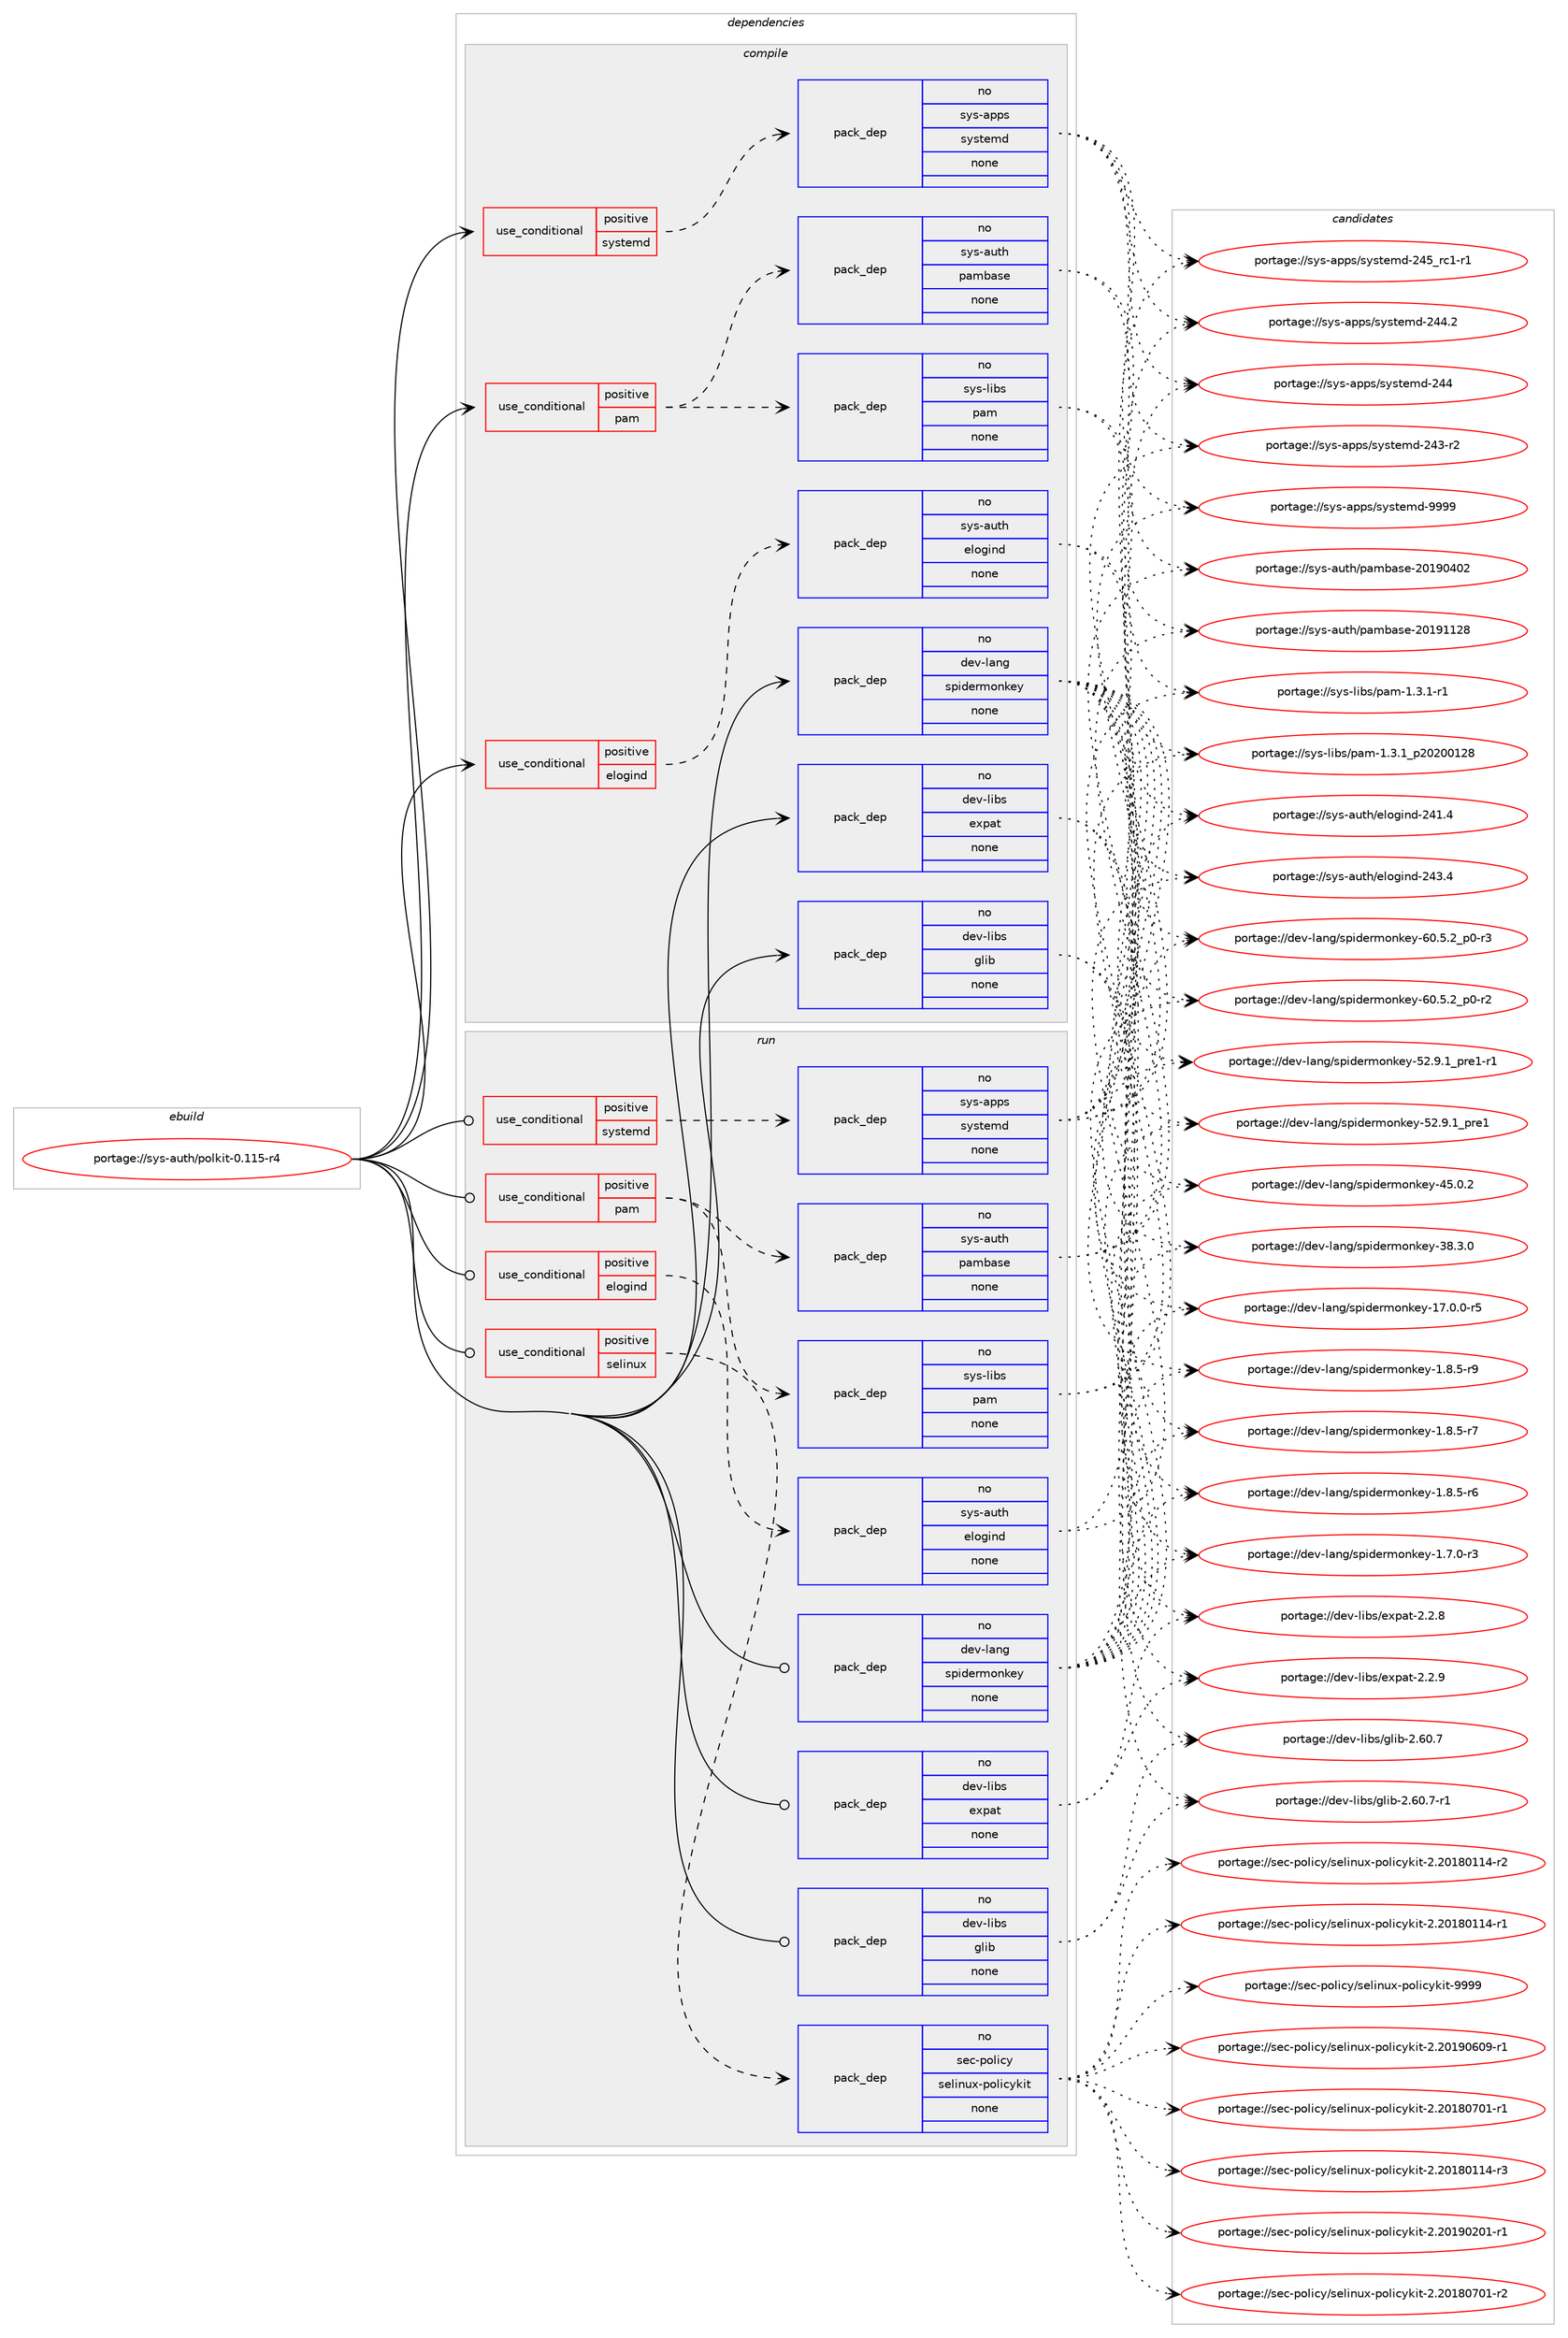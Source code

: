 digraph prolog {

# *************
# Graph options
# *************

newrank=true;
concentrate=true;
compound=true;
graph [rankdir=LR,fontname=Helvetica,fontsize=10,ranksep=1.5];#, ranksep=2.5, nodesep=0.2];
edge  [arrowhead=vee];
node  [fontname=Helvetica,fontsize=10];

# **********
# The ebuild
# **********

subgraph cluster_leftcol {
color=gray;
rank=same;
label=<<i>ebuild</i>>;
id [label="portage://sys-auth/polkit-0.115-r4", color=red, width=4, href="../sys-auth/polkit-0.115-r4.svg"];
}

# ****************
# The dependencies
# ****************

subgraph cluster_midcol {
color=gray;
label=<<i>dependencies</i>>;
subgraph cluster_compile {
fillcolor="#eeeeee";
style=filled;
label=<<i>compile</i>>;
subgraph cond12266 {
dependency59321 [label=<<TABLE BORDER="0" CELLBORDER="1" CELLSPACING="0" CELLPADDING="4"><TR><TD ROWSPAN="3" CELLPADDING="10">use_conditional</TD></TR><TR><TD>positive</TD></TR><TR><TD>elogind</TD></TR></TABLE>>, shape=none, color=red];
subgraph pack45807 {
dependency59322 [label=<<TABLE BORDER="0" CELLBORDER="1" CELLSPACING="0" CELLPADDING="4" WIDTH="220"><TR><TD ROWSPAN="6" CELLPADDING="30">pack_dep</TD></TR><TR><TD WIDTH="110">no</TD></TR><TR><TD>sys-auth</TD></TR><TR><TD>elogind</TD></TR><TR><TD>none</TD></TR><TR><TD></TD></TR></TABLE>>, shape=none, color=blue];
}
dependency59321:e -> dependency59322:w [weight=20,style="dashed",arrowhead="vee"];
}
id:e -> dependency59321:w [weight=20,style="solid",arrowhead="vee"];
subgraph cond12267 {
dependency59323 [label=<<TABLE BORDER="0" CELLBORDER="1" CELLSPACING="0" CELLPADDING="4"><TR><TD ROWSPAN="3" CELLPADDING="10">use_conditional</TD></TR><TR><TD>positive</TD></TR><TR><TD>pam</TD></TR></TABLE>>, shape=none, color=red];
subgraph pack45808 {
dependency59324 [label=<<TABLE BORDER="0" CELLBORDER="1" CELLSPACING="0" CELLPADDING="4" WIDTH="220"><TR><TD ROWSPAN="6" CELLPADDING="30">pack_dep</TD></TR><TR><TD WIDTH="110">no</TD></TR><TR><TD>sys-auth</TD></TR><TR><TD>pambase</TD></TR><TR><TD>none</TD></TR><TR><TD></TD></TR></TABLE>>, shape=none, color=blue];
}
dependency59323:e -> dependency59324:w [weight=20,style="dashed",arrowhead="vee"];
subgraph pack45809 {
dependency59325 [label=<<TABLE BORDER="0" CELLBORDER="1" CELLSPACING="0" CELLPADDING="4" WIDTH="220"><TR><TD ROWSPAN="6" CELLPADDING="30">pack_dep</TD></TR><TR><TD WIDTH="110">no</TD></TR><TR><TD>sys-libs</TD></TR><TR><TD>pam</TD></TR><TR><TD>none</TD></TR><TR><TD></TD></TR></TABLE>>, shape=none, color=blue];
}
dependency59323:e -> dependency59325:w [weight=20,style="dashed",arrowhead="vee"];
}
id:e -> dependency59323:w [weight=20,style="solid",arrowhead="vee"];
subgraph cond12268 {
dependency59326 [label=<<TABLE BORDER="0" CELLBORDER="1" CELLSPACING="0" CELLPADDING="4"><TR><TD ROWSPAN="3" CELLPADDING="10">use_conditional</TD></TR><TR><TD>positive</TD></TR><TR><TD>systemd</TD></TR></TABLE>>, shape=none, color=red];
subgraph pack45810 {
dependency59327 [label=<<TABLE BORDER="0" CELLBORDER="1" CELLSPACING="0" CELLPADDING="4" WIDTH="220"><TR><TD ROWSPAN="6" CELLPADDING="30">pack_dep</TD></TR><TR><TD WIDTH="110">no</TD></TR><TR><TD>sys-apps</TD></TR><TR><TD>systemd</TD></TR><TR><TD>none</TD></TR><TR><TD></TD></TR></TABLE>>, shape=none, color=blue];
}
dependency59326:e -> dependency59327:w [weight=20,style="dashed",arrowhead="vee"];
}
id:e -> dependency59326:w [weight=20,style="solid",arrowhead="vee"];
subgraph pack45811 {
dependency59328 [label=<<TABLE BORDER="0" CELLBORDER="1" CELLSPACING="0" CELLPADDING="4" WIDTH="220"><TR><TD ROWSPAN="6" CELLPADDING="30">pack_dep</TD></TR><TR><TD WIDTH="110">no</TD></TR><TR><TD>dev-lang</TD></TR><TR><TD>spidermonkey</TD></TR><TR><TD>none</TD></TR><TR><TD></TD></TR></TABLE>>, shape=none, color=blue];
}
id:e -> dependency59328:w [weight=20,style="solid",arrowhead="vee"];
subgraph pack45812 {
dependency59329 [label=<<TABLE BORDER="0" CELLBORDER="1" CELLSPACING="0" CELLPADDING="4" WIDTH="220"><TR><TD ROWSPAN="6" CELLPADDING="30">pack_dep</TD></TR><TR><TD WIDTH="110">no</TD></TR><TR><TD>dev-libs</TD></TR><TR><TD>expat</TD></TR><TR><TD>none</TD></TR><TR><TD></TD></TR></TABLE>>, shape=none, color=blue];
}
id:e -> dependency59329:w [weight=20,style="solid",arrowhead="vee"];
subgraph pack45813 {
dependency59330 [label=<<TABLE BORDER="0" CELLBORDER="1" CELLSPACING="0" CELLPADDING="4" WIDTH="220"><TR><TD ROWSPAN="6" CELLPADDING="30">pack_dep</TD></TR><TR><TD WIDTH="110">no</TD></TR><TR><TD>dev-libs</TD></TR><TR><TD>glib</TD></TR><TR><TD>none</TD></TR><TR><TD></TD></TR></TABLE>>, shape=none, color=blue];
}
id:e -> dependency59330:w [weight=20,style="solid",arrowhead="vee"];
}
subgraph cluster_compileandrun {
fillcolor="#eeeeee";
style=filled;
label=<<i>compile and run</i>>;
}
subgraph cluster_run {
fillcolor="#eeeeee";
style=filled;
label=<<i>run</i>>;
subgraph cond12269 {
dependency59331 [label=<<TABLE BORDER="0" CELLBORDER="1" CELLSPACING="0" CELLPADDING="4"><TR><TD ROWSPAN="3" CELLPADDING="10">use_conditional</TD></TR><TR><TD>positive</TD></TR><TR><TD>elogind</TD></TR></TABLE>>, shape=none, color=red];
subgraph pack45814 {
dependency59332 [label=<<TABLE BORDER="0" CELLBORDER="1" CELLSPACING="0" CELLPADDING="4" WIDTH="220"><TR><TD ROWSPAN="6" CELLPADDING="30">pack_dep</TD></TR><TR><TD WIDTH="110">no</TD></TR><TR><TD>sys-auth</TD></TR><TR><TD>elogind</TD></TR><TR><TD>none</TD></TR><TR><TD></TD></TR></TABLE>>, shape=none, color=blue];
}
dependency59331:e -> dependency59332:w [weight=20,style="dashed",arrowhead="vee"];
}
id:e -> dependency59331:w [weight=20,style="solid",arrowhead="odot"];
subgraph cond12270 {
dependency59333 [label=<<TABLE BORDER="0" CELLBORDER="1" CELLSPACING="0" CELLPADDING="4"><TR><TD ROWSPAN="3" CELLPADDING="10">use_conditional</TD></TR><TR><TD>positive</TD></TR><TR><TD>pam</TD></TR></TABLE>>, shape=none, color=red];
subgraph pack45815 {
dependency59334 [label=<<TABLE BORDER="0" CELLBORDER="1" CELLSPACING="0" CELLPADDING="4" WIDTH="220"><TR><TD ROWSPAN="6" CELLPADDING="30">pack_dep</TD></TR><TR><TD WIDTH="110">no</TD></TR><TR><TD>sys-auth</TD></TR><TR><TD>pambase</TD></TR><TR><TD>none</TD></TR><TR><TD></TD></TR></TABLE>>, shape=none, color=blue];
}
dependency59333:e -> dependency59334:w [weight=20,style="dashed",arrowhead="vee"];
subgraph pack45816 {
dependency59335 [label=<<TABLE BORDER="0" CELLBORDER="1" CELLSPACING="0" CELLPADDING="4" WIDTH="220"><TR><TD ROWSPAN="6" CELLPADDING="30">pack_dep</TD></TR><TR><TD WIDTH="110">no</TD></TR><TR><TD>sys-libs</TD></TR><TR><TD>pam</TD></TR><TR><TD>none</TD></TR><TR><TD></TD></TR></TABLE>>, shape=none, color=blue];
}
dependency59333:e -> dependency59335:w [weight=20,style="dashed",arrowhead="vee"];
}
id:e -> dependency59333:w [weight=20,style="solid",arrowhead="odot"];
subgraph cond12271 {
dependency59336 [label=<<TABLE BORDER="0" CELLBORDER="1" CELLSPACING="0" CELLPADDING="4"><TR><TD ROWSPAN="3" CELLPADDING="10">use_conditional</TD></TR><TR><TD>positive</TD></TR><TR><TD>selinux</TD></TR></TABLE>>, shape=none, color=red];
subgraph pack45817 {
dependency59337 [label=<<TABLE BORDER="0" CELLBORDER="1" CELLSPACING="0" CELLPADDING="4" WIDTH="220"><TR><TD ROWSPAN="6" CELLPADDING="30">pack_dep</TD></TR><TR><TD WIDTH="110">no</TD></TR><TR><TD>sec-policy</TD></TR><TR><TD>selinux-policykit</TD></TR><TR><TD>none</TD></TR><TR><TD></TD></TR></TABLE>>, shape=none, color=blue];
}
dependency59336:e -> dependency59337:w [weight=20,style="dashed",arrowhead="vee"];
}
id:e -> dependency59336:w [weight=20,style="solid",arrowhead="odot"];
subgraph cond12272 {
dependency59338 [label=<<TABLE BORDER="0" CELLBORDER="1" CELLSPACING="0" CELLPADDING="4"><TR><TD ROWSPAN="3" CELLPADDING="10">use_conditional</TD></TR><TR><TD>positive</TD></TR><TR><TD>systemd</TD></TR></TABLE>>, shape=none, color=red];
subgraph pack45818 {
dependency59339 [label=<<TABLE BORDER="0" CELLBORDER="1" CELLSPACING="0" CELLPADDING="4" WIDTH="220"><TR><TD ROWSPAN="6" CELLPADDING="30">pack_dep</TD></TR><TR><TD WIDTH="110">no</TD></TR><TR><TD>sys-apps</TD></TR><TR><TD>systemd</TD></TR><TR><TD>none</TD></TR><TR><TD></TD></TR></TABLE>>, shape=none, color=blue];
}
dependency59338:e -> dependency59339:w [weight=20,style="dashed",arrowhead="vee"];
}
id:e -> dependency59338:w [weight=20,style="solid",arrowhead="odot"];
subgraph pack45819 {
dependency59340 [label=<<TABLE BORDER="0" CELLBORDER="1" CELLSPACING="0" CELLPADDING="4" WIDTH="220"><TR><TD ROWSPAN="6" CELLPADDING="30">pack_dep</TD></TR><TR><TD WIDTH="110">no</TD></TR><TR><TD>dev-lang</TD></TR><TR><TD>spidermonkey</TD></TR><TR><TD>none</TD></TR><TR><TD></TD></TR></TABLE>>, shape=none, color=blue];
}
id:e -> dependency59340:w [weight=20,style="solid",arrowhead="odot"];
subgraph pack45820 {
dependency59341 [label=<<TABLE BORDER="0" CELLBORDER="1" CELLSPACING="0" CELLPADDING="4" WIDTH="220"><TR><TD ROWSPAN="6" CELLPADDING="30">pack_dep</TD></TR><TR><TD WIDTH="110">no</TD></TR><TR><TD>dev-libs</TD></TR><TR><TD>expat</TD></TR><TR><TD>none</TD></TR><TR><TD></TD></TR></TABLE>>, shape=none, color=blue];
}
id:e -> dependency59341:w [weight=20,style="solid",arrowhead="odot"];
subgraph pack45821 {
dependency59342 [label=<<TABLE BORDER="0" CELLBORDER="1" CELLSPACING="0" CELLPADDING="4" WIDTH="220"><TR><TD ROWSPAN="6" CELLPADDING="30">pack_dep</TD></TR><TR><TD WIDTH="110">no</TD></TR><TR><TD>dev-libs</TD></TR><TR><TD>glib</TD></TR><TR><TD>none</TD></TR><TR><TD></TD></TR></TABLE>>, shape=none, color=blue];
}
id:e -> dependency59342:w [weight=20,style="solid",arrowhead="odot"];
}
}

# **************
# The candidates
# **************

subgraph cluster_choices {
rank=same;
color=gray;
label=<<i>candidates</i>>;

subgraph choice45807 {
color=black;
nodesep=1;
choice115121115459711711610447101108111103105110100455052514652 [label="portage://sys-auth/elogind-243.4", color=red, width=4,href="../sys-auth/elogind-243.4.svg"];
choice115121115459711711610447101108111103105110100455052494652 [label="portage://sys-auth/elogind-241.4", color=red, width=4,href="../sys-auth/elogind-241.4.svg"];
dependency59322:e -> choice115121115459711711610447101108111103105110100455052514652:w [style=dotted,weight="100"];
dependency59322:e -> choice115121115459711711610447101108111103105110100455052494652:w [style=dotted,weight="100"];
}
subgraph choice45808 {
color=black;
nodesep=1;
choice115121115459711711610447112971099897115101455048495749495056 [label="portage://sys-auth/pambase-20191128", color=red, width=4,href="../sys-auth/pambase-20191128.svg"];
choice115121115459711711610447112971099897115101455048495748524850 [label="portage://sys-auth/pambase-20190402", color=red, width=4,href="../sys-auth/pambase-20190402.svg"];
dependency59324:e -> choice115121115459711711610447112971099897115101455048495749495056:w [style=dotted,weight="100"];
dependency59324:e -> choice115121115459711711610447112971099897115101455048495748524850:w [style=dotted,weight="100"];
}
subgraph choice45809 {
color=black;
nodesep=1;
choice11512111545108105981154711297109454946514649951125048504848495056 [label="portage://sys-libs/pam-1.3.1_p20200128", color=red, width=4,href="../sys-libs/pam-1.3.1_p20200128.svg"];
choice115121115451081059811547112971094549465146494511449 [label="portage://sys-libs/pam-1.3.1-r1", color=red, width=4,href="../sys-libs/pam-1.3.1-r1.svg"];
dependency59325:e -> choice11512111545108105981154711297109454946514649951125048504848495056:w [style=dotted,weight="100"];
dependency59325:e -> choice115121115451081059811547112971094549465146494511449:w [style=dotted,weight="100"];
}
subgraph choice45810 {
color=black;
nodesep=1;
choice1151211154597112112115471151211151161011091004557575757 [label="portage://sys-apps/systemd-9999", color=red, width=4,href="../sys-apps/systemd-9999.svg"];
choice115121115459711211211547115121115116101109100455052539511499494511449 [label="portage://sys-apps/systemd-245_rc1-r1", color=red, width=4,href="../sys-apps/systemd-245_rc1-r1.svg"];
choice115121115459711211211547115121115116101109100455052524650 [label="portage://sys-apps/systemd-244.2", color=red, width=4,href="../sys-apps/systemd-244.2.svg"];
choice11512111545971121121154711512111511610110910045505252 [label="portage://sys-apps/systemd-244", color=red, width=4,href="../sys-apps/systemd-244.svg"];
choice115121115459711211211547115121115116101109100455052514511450 [label="portage://sys-apps/systemd-243-r2", color=red, width=4,href="../sys-apps/systemd-243-r2.svg"];
dependency59327:e -> choice1151211154597112112115471151211151161011091004557575757:w [style=dotted,weight="100"];
dependency59327:e -> choice115121115459711211211547115121115116101109100455052539511499494511449:w [style=dotted,weight="100"];
dependency59327:e -> choice115121115459711211211547115121115116101109100455052524650:w [style=dotted,weight="100"];
dependency59327:e -> choice11512111545971121121154711512111511610110910045505252:w [style=dotted,weight="100"];
dependency59327:e -> choice115121115459711211211547115121115116101109100455052514511450:w [style=dotted,weight="100"];
}
subgraph choice45811 {
color=black;
nodesep=1;
choice1001011184510897110103471151121051001011141091111101071011214554484653465095112484511451 [label="portage://dev-lang/spidermonkey-60.5.2_p0-r3", color=red, width=4,href="../dev-lang/spidermonkey-60.5.2_p0-r3.svg"];
choice1001011184510897110103471151121051001011141091111101071011214554484653465095112484511450 [label="portage://dev-lang/spidermonkey-60.5.2_p0-r2", color=red, width=4,href="../dev-lang/spidermonkey-60.5.2_p0-r2.svg"];
choice1001011184510897110103471151121051001011141091111101071011214553504657464995112114101494511449 [label="portage://dev-lang/spidermonkey-52.9.1_pre1-r1", color=red, width=4,href="../dev-lang/spidermonkey-52.9.1_pre1-r1.svg"];
choice100101118451089711010347115112105100101114109111110107101121455350465746499511211410149 [label="portage://dev-lang/spidermonkey-52.9.1_pre1", color=red, width=4,href="../dev-lang/spidermonkey-52.9.1_pre1.svg"];
choice10010111845108971101034711511210510010111410911111010710112145525346484650 [label="portage://dev-lang/spidermonkey-45.0.2", color=red, width=4,href="../dev-lang/spidermonkey-45.0.2.svg"];
choice10010111845108971101034711511210510010111410911111010710112145515646514648 [label="portage://dev-lang/spidermonkey-38.3.0", color=red, width=4,href="../dev-lang/spidermonkey-38.3.0.svg"];
choice100101118451089711010347115112105100101114109111110107101121454955464846484511453 [label="portage://dev-lang/spidermonkey-17.0.0-r5", color=red, width=4,href="../dev-lang/spidermonkey-17.0.0-r5.svg"];
choice1001011184510897110103471151121051001011141091111101071011214549465646534511457 [label="portage://dev-lang/spidermonkey-1.8.5-r9", color=red, width=4,href="../dev-lang/spidermonkey-1.8.5-r9.svg"];
choice1001011184510897110103471151121051001011141091111101071011214549465646534511455 [label="portage://dev-lang/spidermonkey-1.8.5-r7", color=red, width=4,href="../dev-lang/spidermonkey-1.8.5-r7.svg"];
choice1001011184510897110103471151121051001011141091111101071011214549465646534511454 [label="portage://dev-lang/spidermonkey-1.8.5-r6", color=red, width=4,href="../dev-lang/spidermonkey-1.8.5-r6.svg"];
choice1001011184510897110103471151121051001011141091111101071011214549465546484511451 [label="portage://dev-lang/spidermonkey-1.7.0-r3", color=red, width=4,href="../dev-lang/spidermonkey-1.7.0-r3.svg"];
dependency59328:e -> choice1001011184510897110103471151121051001011141091111101071011214554484653465095112484511451:w [style=dotted,weight="100"];
dependency59328:e -> choice1001011184510897110103471151121051001011141091111101071011214554484653465095112484511450:w [style=dotted,weight="100"];
dependency59328:e -> choice1001011184510897110103471151121051001011141091111101071011214553504657464995112114101494511449:w [style=dotted,weight="100"];
dependency59328:e -> choice100101118451089711010347115112105100101114109111110107101121455350465746499511211410149:w [style=dotted,weight="100"];
dependency59328:e -> choice10010111845108971101034711511210510010111410911111010710112145525346484650:w [style=dotted,weight="100"];
dependency59328:e -> choice10010111845108971101034711511210510010111410911111010710112145515646514648:w [style=dotted,weight="100"];
dependency59328:e -> choice100101118451089711010347115112105100101114109111110107101121454955464846484511453:w [style=dotted,weight="100"];
dependency59328:e -> choice1001011184510897110103471151121051001011141091111101071011214549465646534511457:w [style=dotted,weight="100"];
dependency59328:e -> choice1001011184510897110103471151121051001011141091111101071011214549465646534511455:w [style=dotted,weight="100"];
dependency59328:e -> choice1001011184510897110103471151121051001011141091111101071011214549465646534511454:w [style=dotted,weight="100"];
dependency59328:e -> choice1001011184510897110103471151121051001011141091111101071011214549465546484511451:w [style=dotted,weight="100"];
}
subgraph choice45812 {
color=black;
nodesep=1;
choice10010111845108105981154710112011297116455046504657 [label="portage://dev-libs/expat-2.2.9", color=red, width=4,href="../dev-libs/expat-2.2.9.svg"];
choice10010111845108105981154710112011297116455046504656 [label="portage://dev-libs/expat-2.2.8", color=red, width=4,href="../dev-libs/expat-2.2.8.svg"];
dependency59329:e -> choice10010111845108105981154710112011297116455046504657:w [style=dotted,weight="100"];
dependency59329:e -> choice10010111845108105981154710112011297116455046504656:w [style=dotted,weight="100"];
}
subgraph choice45813 {
color=black;
nodesep=1;
choice10010111845108105981154710310810598455046544846554511449 [label="portage://dev-libs/glib-2.60.7-r1", color=red, width=4,href="../dev-libs/glib-2.60.7-r1.svg"];
choice1001011184510810598115471031081059845504654484655 [label="portage://dev-libs/glib-2.60.7", color=red, width=4,href="../dev-libs/glib-2.60.7.svg"];
dependency59330:e -> choice10010111845108105981154710310810598455046544846554511449:w [style=dotted,weight="100"];
dependency59330:e -> choice1001011184510810598115471031081059845504654484655:w [style=dotted,weight="100"];
}
subgraph choice45814 {
color=black;
nodesep=1;
choice115121115459711711610447101108111103105110100455052514652 [label="portage://sys-auth/elogind-243.4", color=red, width=4,href="../sys-auth/elogind-243.4.svg"];
choice115121115459711711610447101108111103105110100455052494652 [label="portage://sys-auth/elogind-241.4", color=red, width=4,href="../sys-auth/elogind-241.4.svg"];
dependency59332:e -> choice115121115459711711610447101108111103105110100455052514652:w [style=dotted,weight="100"];
dependency59332:e -> choice115121115459711711610447101108111103105110100455052494652:w [style=dotted,weight="100"];
}
subgraph choice45815 {
color=black;
nodesep=1;
choice115121115459711711610447112971099897115101455048495749495056 [label="portage://sys-auth/pambase-20191128", color=red, width=4,href="../sys-auth/pambase-20191128.svg"];
choice115121115459711711610447112971099897115101455048495748524850 [label="portage://sys-auth/pambase-20190402", color=red, width=4,href="../sys-auth/pambase-20190402.svg"];
dependency59334:e -> choice115121115459711711610447112971099897115101455048495749495056:w [style=dotted,weight="100"];
dependency59334:e -> choice115121115459711711610447112971099897115101455048495748524850:w [style=dotted,weight="100"];
}
subgraph choice45816 {
color=black;
nodesep=1;
choice11512111545108105981154711297109454946514649951125048504848495056 [label="portage://sys-libs/pam-1.3.1_p20200128", color=red, width=4,href="../sys-libs/pam-1.3.1_p20200128.svg"];
choice115121115451081059811547112971094549465146494511449 [label="portage://sys-libs/pam-1.3.1-r1", color=red, width=4,href="../sys-libs/pam-1.3.1-r1.svg"];
dependency59335:e -> choice11512111545108105981154711297109454946514649951125048504848495056:w [style=dotted,weight="100"];
dependency59335:e -> choice115121115451081059811547112971094549465146494511449:w [style=dotted,weight="100"];
}
subgraph choice45817 {
color=black;
nodesep=1;
choice1151019945112111108105991214711510110810511011712045112111108105991211071051164557575757 [label="portage://sec-policy/selinux-policykit-9999", color=red, width=4,href="../sec-policy/selinux-policykit-9999.svg"];
choice11510199451121111081059912147115101108105110117120451121111081059912110710511645504650484957485448574511449 [label="portage://sec-policy/selinux-policykit-2.20190609-r1", color=red, width=4,href="../sec-policy/selinux-policykit-2.20190609-r1.svg"];
choice11510199451121111081059912147115101108105110117120451121111081059912110710511645504650484957485048494511449 [label="portage://sec-policy/selinux-policykit-2.20190201-r1", color=red, width=4,href="../sec-policy/selinux-policykit-2.20190201-r1.svg"];
choice11510199451121111081059912147115101108105110117120451121111081059912110710511645504650484956485548494511450 [label="portage://sec-policy/selinux-policykit-2.20180701-r2", color=red, width=4,href="../sec-policy/selinux-policykit-2.20180701-r2.svg"];
choice11510199451121111081059912147115101108105110117120451121111081059912110710511645504650484956485548494511449 [label="portage://sec-policy/selinux-policykit-2.20180701-r1", color=red, width=4,href="../sec-policy/selinux-policykit-2.20180701-r1.svg"];
choice11510199451121111081059912147115101108105110117120451121111081059912110710511645504650484956484949524511451 [label="portage://sec-policy/selinux-policykit-2.20180114-r3", color=red, width=4,href="../sec-policy/selinux-policykit-2.20180114-r3.svg"];
choice11510199451121111081059912147115101108105110117120451121111081059912110710511645504650484956484949524511450 [label="portage://sec-policy/selinux-policykit-2.20180114-r2", color=red, width=4,href="../sec-policy/selinux-policykit-2.20180114-r2.svg"];
choice11510199451121111081059912147115101108105110117120451121111081059912110710511645504650484956484949524511449 [label="portage://sec-policy/selinux-policykit-2.20180114-r1", color=red, width=4,href="../sec-policy/selinux-policykit-2.20180114-r1.svg"];
dependency59337:e -> choice1151019945112111108105991214711510110810511011712045112111108105991211071051164557575757:w [style=dotted,weight="100"];
dependency59337:e -> choice11510199451121111081059912147115101108105110117120451121111081059912110710511645504650484957485448574511449:w [style=dotted,weight="100"];
dependency59337:e -> choice11510199451121111081059912147115101108105110117120451121111081059912110710511645504650484957485048494511449:w [style=dotted,weight="100"];
dependency59337:e -> choice11510199451121111081059912147115101108105110117120451121111081059912110710511645504650484956485548494511450:w [style=dotted,weight="100"];
dependency59337:e -> choice11510199451121111081059912147115101108105110117120451121111081059912110710511645504650484956485548494511449:w [style=dotted,weight="100"];
dependency59337:e -> choice11510199451121111081059912147115101108105110117120451121111081059912110710511645504650484956484949524511451:w [style=dotted,weight="100"];
dependency59337:e -> choice11510199451121111081059912147115101108105110117120451121111081059912110710511645504650484956484949524511450:w [style=dotted,weight="100"];
dependency59337:e -> choice11510199451121111081059912147115101108105110117120451121111081059912110710511645504650484956484949524511449:w [style=dotted,weight="100"];
}
subgraph choice45818 {
color=black;
nodesep=1;
choice1151211154597112112115471151211151161011091004557575757 [label="portage://sys-apps/systemd-9999", color=red, width=4,href="../sys-apps/systemd-9999.svg"];
choice115121115459711211211547115121115116101109100455052539511499494511449 [label="portage://sys-apps/systemd-245_rc1-r1", color=red, width=4,href="../sys-apps/systemd-245_rc1-r1.svg"];
choice115121115459711211211547115121115116101109100455052524650 [label="portage://sys-apps/systemd-244.2", color=red, width=4,href="../sys-apps/systemd-244.2.svg"];
choice11512111545971121121154711512111511610110910045505252 [label="portage://sys-apps/systemd-244", color=red, width=4,href="../sys-apps/systemd-244.svg"];
choice115121115459711211211547115121115116101109100455052514511450 [label="portage://sys-apps/systemd-243-r2", color=red, width=4,href="../sys-apps/systemd-243-r2.svg"];
dependency59339:e -> choice1151211154597112112115471151211151161011091004557575757:w [style=dotted,weight="100"];
dependency59339:e -> choice115121115459711211211547115121115116101109100455052539511499494511449:w [style=dotted,weight="100"];
dependency59339:e -> choice115121115459711211211547115121115116101109100455052524650:w [style=dotted,weight="100"];
dependency59339:e -> choice11512111545971121121154711512111511610110910045505252:w [style=dotted,weight="100"];
dependency59339:e -> choice115121115459711211211547115121115116101109100455052514511450:w [style=dotted,weight="100"];
}
subgraph choice45819 {
color=black;
nodesep=1;
choice1001011184510897110103471151121051001011141091111101071011214554484653465095112484511451 [label="portage://dev-lang/spidermonkey-60.5.2_p0-r3", color=red, width=4,href="../dev-lang/spidermonkey-60.5.2_p0-r3.svg"];
choice1001011184510897110103471151121051001011141091111101071011214554484653465095112484511450 [label="portage://dev-lang/spidermonkey-60.5.2_p0-r2", color=red, width=4,href="../dev-lang/spidermonkey-60.5.2_p0-r2.svg"];
choice1001011184510897110103471151121051001011141091111101071011214553504657464995112114101494511449 [label="portage://dev-lang/spidermonkey-52.9.1_pre1-r1", color=red, width=4,href="../dev-lang/spidermonkey-52.9.1_pre1-r1.svg"];
choice100101118451089711010347115112105100101114109111110107101121455350465746499511211410149 [label="portage://dev-lang/spidermonkey-52.9.1_pre1", color=red, width=4,href="../dev-lang/spidermonkey-52.9.1_pre1.svg"];
choice10010111845108971101034711511210510010111410911111010710112145525346484650 [label="portage://dev-lang/spidermonkey-45.0.2", color=red, width=4,href="../dev-lang/spidermonkey-45.0.2.svg"];
choice10010111845108971101034711511210510010111410911111010710112145515646514648 [label="portage://dev-lang/spidermonkey-38.3.0", color=red, width=4,href="../dev-lang/spidermonkey-38.3.0.svg"];
choice100101118451089711010347115112105100101114109111110107101121454955464846484511453 [label="portage://dev-lang/spidermonkey-17.0.0-r5", color=red, width=4,href="../dev-lang/spidermonkey-17.0.0-r5.svg"];
choice1001011184510897110103471151121051001011141091111101071011214549465646534511457 [label="portage://dev-lang/spidermonkey-1.8.5-r9", color=red, width=4,href="../dev-lang/spidermonkey-1.8.5-r9.svg"];
choice1001011184510897110103471151121051001011141091111101071011214549465646534511455 [label="portage://dev-lang/spidermonkey-1.8.5-r7", color=red, width=4,href="../dev-lang/spidermonkey-1.8.5-r7.svg"];
choice1001011184510897110103471151121051001011141091111101071011214549465646534511454 [label="portage://dev-lang/spidermonkey-1.8.5-r6", color=red, width=4,href="../dev-lang/spidermonkey-1.8.5-r6.svg"];
choice1001011184510897110103471151121051001011141091111101071011214549465546484511451 [label="portage://dev-lang/spidermonkey-1.7.0-r3", color=red, width=4,href="../dev-lang/spidermonkey-1.7.0-r3.svg"];
dependency59340:e -> choice1001011184510897110103471151121051001011141091111101071011214554484653465095112484511451:w [style=dotted,weight="100"];
dependency59340:e -> choice1001011184510897110103471151121051001011141091111101071011214554484653465095112484511450:w [style=dotted,weight="100"];
dependency59340:e -> choice1001011184510897110103471151121051001011141091111101071011214553504657464995112114101494511449:w [style=dotted,weight="100"];
dependency59340:e -> choice100101118451089711010347115112105100101114109111110107101121455350465746499511211410149:w [style=dotted,weight="100"];
dependency59340:e -> choice10010111845108971101034711511210510010111410911111010710112145525346484650:w [style=dotted,weight="100"];
dependency59340:e -> choice10010111845108971101034711511210510010111410911111010710112145515646514648:w [style=dotted,weight="100"];
dependency59340:e -> choice100101118451089711010347115112105100101114109111110107101121454955464846484511453:w [style=dotted,weight="100"];
dependency59340:e -> choice1001011184510897110103471151121051001011141091111101071011214549465646534511457:w [style=dotted,weight="100"];
dependency59340:e -> choice1001011184510897110103471151121051001011141091111101071011214549465646534511455:w [style=dotted,weight="100"];
dependency59340:e -> choice1001011184510897110103471151121051001011141091111101071011214549465646534511454:w [style=dotted,weight="100"];
dependency59340:e -> choice1001011184510897110103471151121051001011141091111101071011214549465546484511451:w [style=dotted,weight="100"];
}
subgraph choice45820 {
color=black;
nodesep=1;
choice10010111845108105981154710112011297116455046504657 [label="portage://dev-libs/expat-2.2.9", color=red, width=4,href="../dev-libs/expat-2.2.9.svg"];
choice10010111845108105981154710112011297116455046504656 [label="portage://dev-libs/expat-2.2.8", color=red, width=4,href="../dev-libs/expat-2.2.8.svg"];
dependency59341:e -> choice10010111845108105981154710112011297116455046504657:w [style=dotted,weight="100"];
dependency59341:e -> choice10010111845108105981154710112011297116455046504656:w [style=dotted,weight="100"];
}
subgraph choice45821 {
color=black;
nodesep=1;
choice10010111845108105981154710310810598455046544846554511449 [label="portage://dev-libs/glib-2.60.7-r1", color=red, width=4,href="../dev-libs/glib-2.60.7-r1.svg"];
choice1001011184510810598115471031081059845504654484655 [label="portage://dev-libs/glib-2.60.7", color=red, width=4,href="../dev-libs/glib-2.60.7.svg"];
dependency59342:e -> choice10010111845108105981154710310810598455046544846554511449:w [style=dotted,weight="100"];
dependency59342:e -> choice1001011184510810598115471031081059845504654484655:w [style=dotted,weight="100"];
}
}

}
